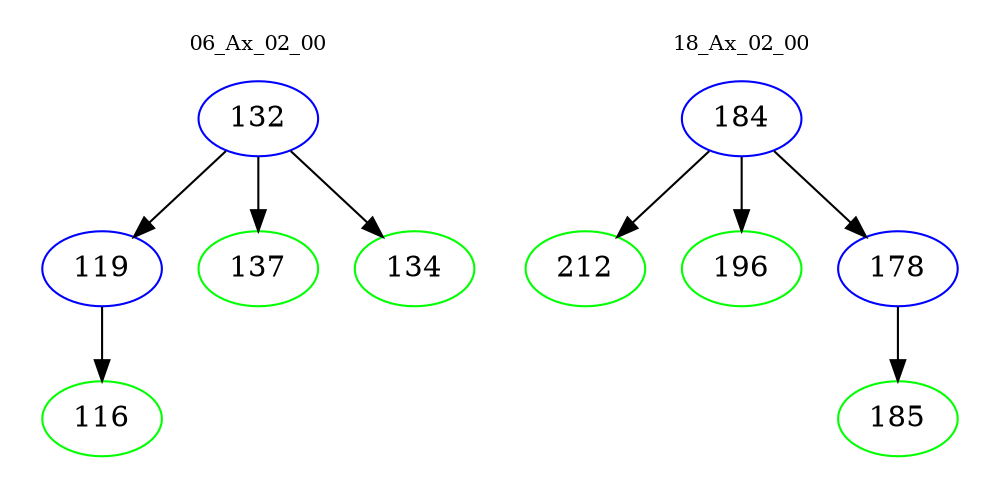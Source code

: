 digraph{
subgraph cluster_0 {
color = white
label = "06_Ax_02_00";
fontsize=10;
T0_132 [label="132", color="blue"]
T0_132 -> T0_119 [color="black"]
T0_119 [label="119", color="blue"]
T0_119 -> T0_116 [color="black"]
T0_116 [label="116", color="green"]
T0_132 -> T0_137 [color="black"]
T0_137 [label="137", color="green"]
T0_132 -> T0_134 [color="black"]
T0_134 [label="134", color="green"]
}
subgraph cluster_1 {
color = white
label = "18_Ax_02_00";
fontsize=10;
T1_184 [label="184", color="blue"]
T1_184 -> T1_212 [color="black"]
T1_212 [label="212", color="green"]
T1_184 -> T1_196 [color="black"]
T1_196 [label="196", color="green"]
T1_184 -> T1_178 [color="black"]
T1_178 [label="178", color="blue"]
T1_178 -> T1_185 [color="black"]
T1_185 [label="185", color="green"]
}
}
